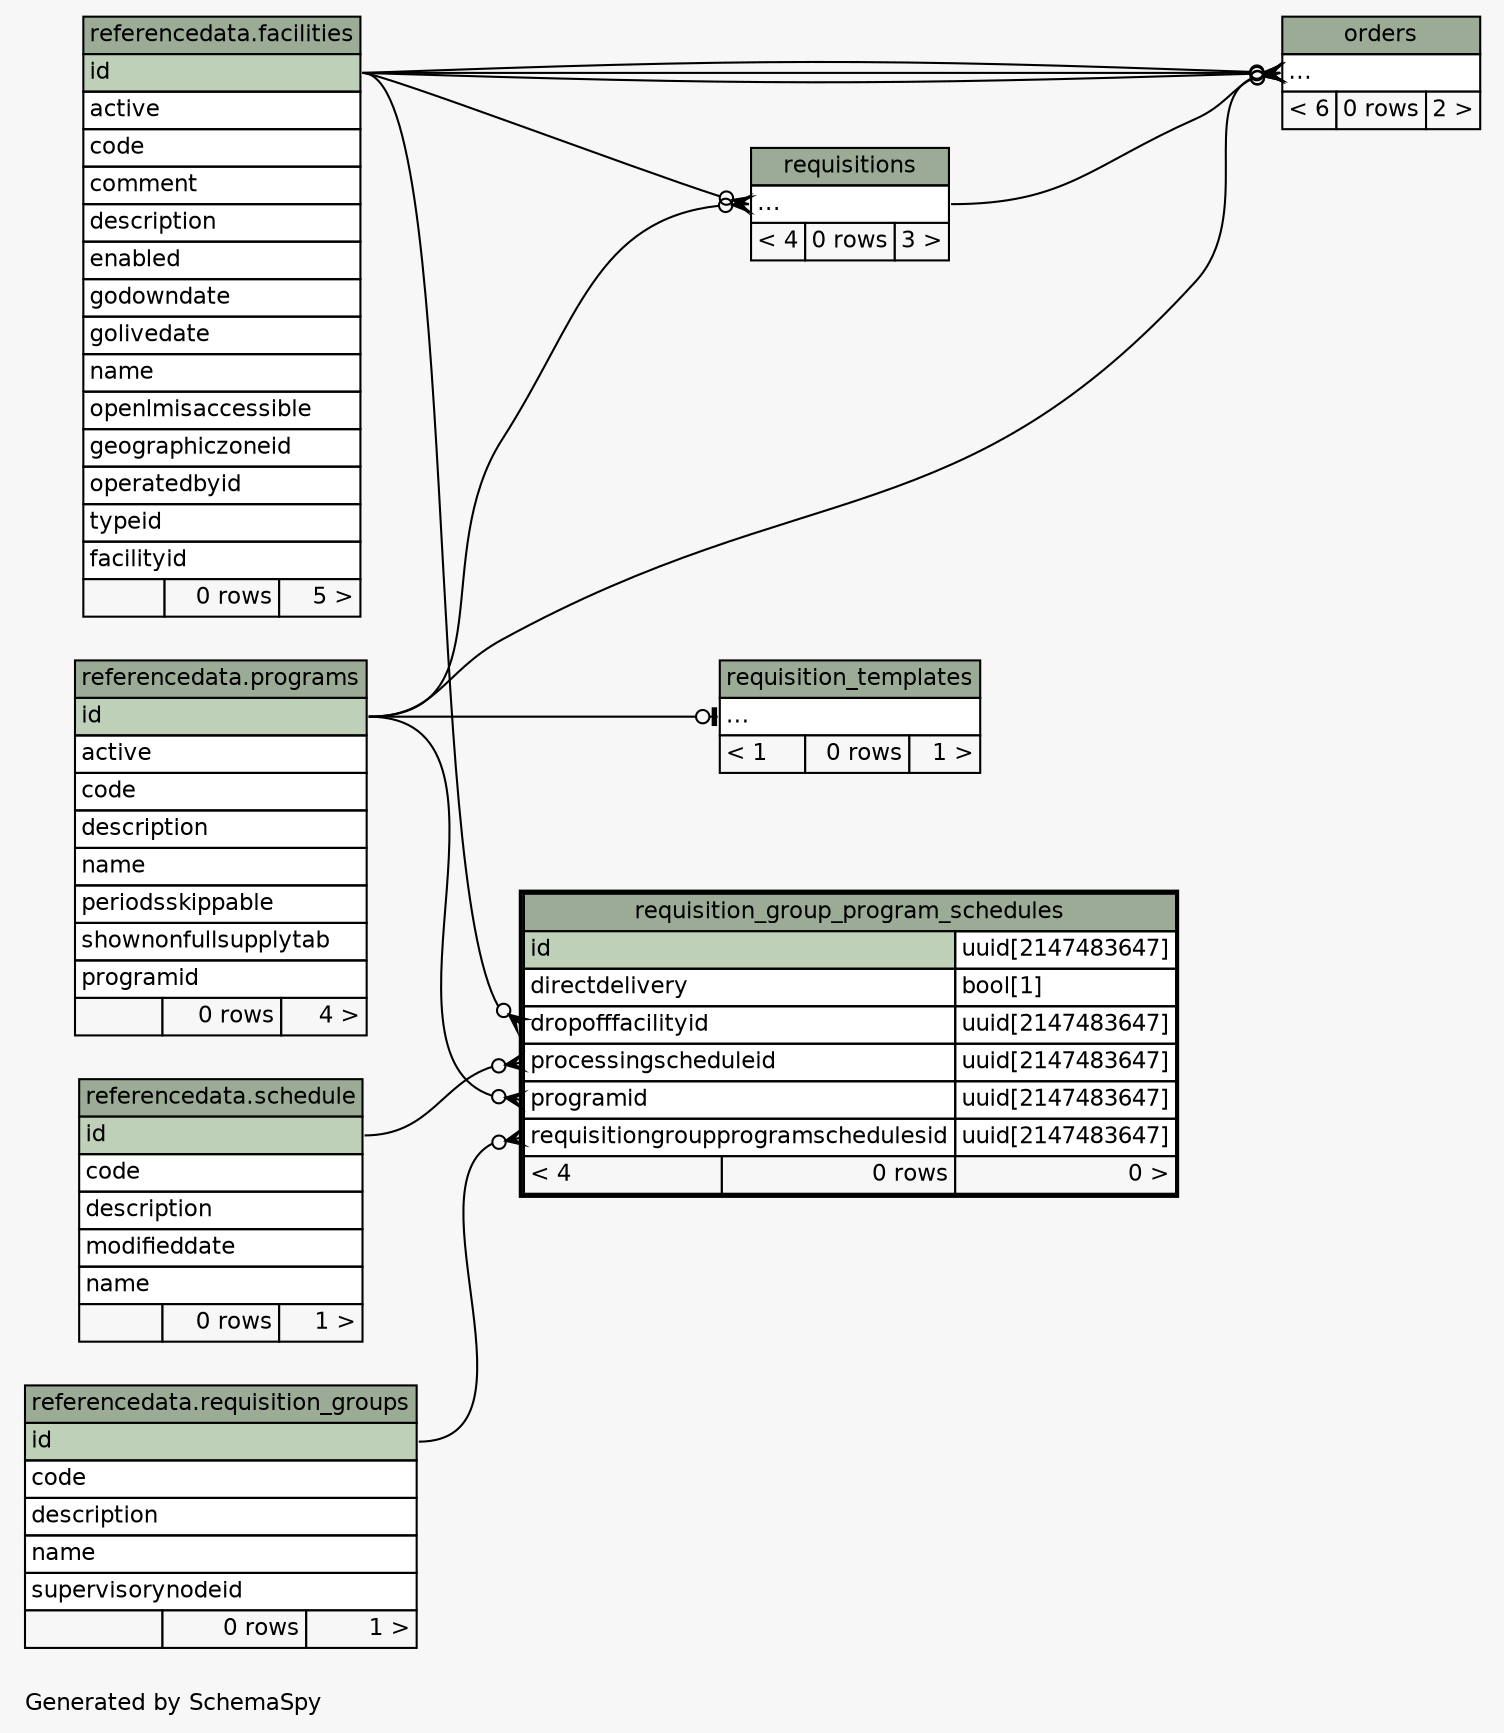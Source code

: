 // dot 2.38.0 on Linux 4.1.17-22.30.amzn1.x86_64
// SchemaSpy rev 590
digraph "twoDegreesRelationshipsDiagram" {
  graph [
    rankdir="RL"
    bgcolor="#f7f7f7"
    label="\nGenerated by SchemaSpy"
    labeljust="l"
    nodesep="0.18"
    ranksep="0.46"
    fontname="Helvetica"
    fontsize="11"
  ];
  node [
    fontname="Helvetica"
    fontsize="11"
    shape="plaintext"
  ];
  edge [
    arrowsize="0.8"
  ];
  "orders":"elipses":w -> "referencedata.programs":"id":e [arrowhead=none dir=back arrowtail=crowodot];
  "orders":"elipses":w -> "referencedata.facilities":"id":e [arrowhead=none dir=back arrowtail=crowodot];
  "orders":"elipses":w -> "referencedata.facilities":"id":e [arrowhead=none dir=back arrowtail=crowodot];
  "orders":"elipses":w -> "requisitions":"elipses":e [arrowhead=none dir=back arrowtail=crowodot];
  "orders":"elipses":w -> "referencedata.facilities":"id":e [arrowhead=none dir=back arrowtail=crowodot];
  "requisition_group_program_schedules":"dropofffacilityid":w -> "referencedata.facilities":"id":e [arrowhead=none dir=back arrowtail=crowodot];
  "requisition_group_program_schedules":"processingscheduleid":w -> "referencedata.schedule":"id":e [arrowhead=none dir=back arrowtail=crowodot];
  "requisition_group_program_schedules":"programid":w -> "referencedata.programs":"id":e [arrowhead=none dir=back arrowtail=crowodot];
  "requisition_group_program_schedules":"requisitiongroupprogramschedulesid":w -> "referencedata.requisition_groups":"id":e [arrowhead=none dir=back arrowtail=crowodot];
  "requisition_templates":"elipses":w -> "referencedata.programs":"id":e [arrowhead=none dir=back arrowtail=teeodot];
  "requisitions":"elipses":w -> "referencedata.facilities":"id":e [arrowhead=none dir=back arrowtail=crowodot];
  "requisitions":"elipses":w -> "referencedata.programs":"id":e [arrowhead=none dir=back arrowtail=crowodot];
  "referencedata.facilities" [
    label=<
    <TABLE BORDER="0" CELLBORDER="1" CELLSPACING="0" BGCOLOR="#ffffff">
      <TR><TD COLSPAN="3" BGCOLOR="#9bab96" ALIGN="CENTER">referencedata.facilities</TD></TR>
      <TR><TD PORT="id" COLSPAN="3" BGCOLOR="#bed1b8" ALIGN="LEFT">id</TD></TR>
      <TR><TD PORT="active" COLSPAN="3" ALIGN="LEFT">active</TD></TR>
      <TR><TD PORT="code" COLSPAN="3" ALIGN="LEFT">code</TD></TR>
      <TR><TD PORT="comment" COLSPAN="3" ALIGN="LEFT">comment</TD></TR>
      <TR><TD PORT="description" COLSPAN="3" ALIGN="LEFT">description</TD></TR>
      <TR><TD PORT="enabled" COLSPAN="3" ALIGN="LEFT">enabled</TD></TR>
      <TR><TD PORT="godowndate" COLSPAN="3" ALIGN="LEFT">godowndate</TD></TR>
      <TR><TD PORT="golivedate" COLSPAN="3" ALIGN="LEFT">golivedate</TD></TR>
      <TR><TD PORT="name" COLSPAN="3" ALIGN="LEFT">name</TD></TR>
      <TR><TD PORT="openlmisaccessible" COLSPAN="3" ALIGN="LEFT">openlmisaccessible</TD></TR>
      <TR><TD PORT="geographiczoneid" COLSPAN="3" ALIGN="LEFT">geographiczoneid</TD></TR>
      <TR><TD PORT="operatedbyid" COLSPAN="3" ALIGN="LEFT">operatedbyid</TD></TR>
      <TR><TD PORT="typeid" COLSPAN="3" ALIGN="LEFT">typeid</TD></TR>
      <TR><TD PORT="facilityid" COLSPAN="3" ALIGN="LEFT">facilityid</TD></TR>
      <TR><TD ALIGN="LEFT" BGCOLOR="#f7f7f7">  </TD><TD ALIGN="RIGHT" BGCOLOR="#f7f7f7">0 rows</TD><TD ALIGN="RIGHT" BGCOLOR="#f7f7f7">5 &gt;</TD></TR>
    </TABLE>>
    URL="../../referencedata/tables/facilities.html"
    tooltip="referencedata.facilities"
  ];
  "orders" [
    label=<
    <TABLE BORDER="0" CELLBORDER="1" CELLSPACING="0" BGCOLOR="#ffffff">
      <TR><TD COLSPAN="3" BGCOLOR="#9bab96" ALIGN="CENTER">orders</TD></TR>
      <TR><TD PORT="elipses" COLSPAN="3" ALIGN="LEFT">...</TD></TR>
      <TR><TD ALIGN="LEFT" BGCOLOR="#f7f7f7">&lt; 6</TD><TD ALIGN="RIGHT" BGCOLOR="#f7f7f7">0 rows</TD><TD ALIGN="RIGHT" BGCOLOR="#f7f7f7">2 &gt;</TD></TR>
    </TABLE>>
    URL="orders.html"
    tooltip="orders"
  ];
  "referencedata.programs" [
    label=<
    <TABLE BORDER="0" CELLBORDER="1" CELLSPACING="0" BGCOLOR="#ffffff">
      <TR><TD COLSPAN="3" BGCOLOR="#9bab96" ALIGN="CENTER">referencedata.programs</TD></TR>
      <TR><TD PORT="id" COLSPAN="3" BGCOLOR="#bed1b8" ALIGN="LEFT">id</TD></TR>
      <TR><TD PORT="active" COLSPAN="3" ALIGN="LEFT">active</TD></TR>
      <TR><TD PORT="code" COLSPAN="3" ALIGN="LEFT">code</TD></TR>
      <TR><TD PORT="description" COLSPAN="3" ALIGN="LEFT">description</TD></TR>
      <TR><TD PORT="name" COLSPAN="3" ALIGN="LEFT">name</TD></TR>
      <TR><TD PORT="periodsskippable" COLSPAN="3" ALIGN="LEFT">periodsskippable</TD></TR>
      <TR><TD PORT="shownonfullsupplytab" COLSPAN="3" ALIGN="LEFT">shownonfullsupplytab</TD></TR>
      <TR><TD PORT="programid" COLSPAN="3" ALIGN="LEFT">programid</TD></TR>
      <TR><TD ALIGN="LEFT" BGCOLOR="#f7f7f7">  </TD><TD ALIGN="RIGHT" BGCOLOR="#f7f7f7">0 rows</TD><TD ALIGN="RIGHT" BGCOLOR="#f7f7f7">4 &gt;</TD></TR>
    </TABLE>>
    URL="../../referencedata/tables/programs.html"
    tooltip="referencedata.programs"
  ];
  "requisition_group_program_schedules" [
    label=<
    <TABLE BORDER="2" CELLBORDER="1" CELLSPACING="0" BGCOLOR="#ffffff">
      <TR><TD COLSPAN="3" BGCOLOR="#9bab96" ALIGN="CENTER">requisition_group_program_schedules</TD></TR>
      <TR><TD PORT="id" COLSPAN="2" BGCOLOR="#bed1b8" ALIGN="LEFT">id</TD><TD PORT="id.type" ALIGN="LEFT">uuid[2147483647]</TD></TR>
      <TR><TD PORT="directdelivery" COLSPAN="2" ALIGN="LEFT">directdelivery</TD><TD PORT="directdelivery.type" ALIGN="LEFT">bool[1]</TD></TR>
      <TR><TD PORT="dropofffacilityid" COLSPAN="2" ALIGN="LEFT">dropofffacilityid</TD><TD PORT="dropofffacilityid.type" ALIGN="LEFT">uuid[2147483647]</TD></TR>
      <TR><TD PORT="processingscheduleid" COLSPAN="2" ALIGN="LEFT">processingscheduleid</TD><TD PORT="processingscheduleid.type" ALIGN="LEFT">uuid[2147483647]</TD></TR>
      <TR><TD PORT="programid" COLSPAN="2" ALIGN="LEFT">programid</TD><TD PORT="programid.type" ALIGN="LEFT">uuid[2147483647]</TD></TR>
      <TR><TD PORT="requisitiongroupprogramschedulesid" COLSPAN="2" ALIGN="LEFT">requisitiongroupprogramschedulesid</TD><TD PORT="requisitiongroupprogramschedulesid.type" ALIGN="LEFT">uuid[2147483647]</TD></TR>
      <TR><TD ALIGN="LEFT" BGCOLOR="#f7f7f7">&lt; 4</TD><TD ALIGN="RIGHT" BGCOLOR="#f7f7f7">0 rows</TD><TD ALIGN="RIGHT" BGCOLOR="#f7f7f7">0 &gt;</TD></TR>
    </TABLE>>
    URL="requisition_group_program_schedules.html"
    tooltip="requisition_group_program_schedules"
  ];
  "referencedata.requisition_groups" [
    label=<
    <TABLE BORDER="0" CELLBORDER="1" CELLSPACING="0" BGCOLOR="#ffffff">
      <TR><TD COLSPAN="3" BGCOLOR="#9bab96" ALIGN="CENTER">referencedata.requisition_groups</TD></TR>
      <TR><TD PORT="id" COLSPAN="3" BGCOLOR="#bed1b8" ALIGN="LEFT">id</TD></TR>
      <TR><TD PORT="code" COLSPAN="3" ALIGN="LEFT">code</TD></TR>
      <TR><TD PORT="description" COLSPAN="3" ALIGN="LEFT">description</TD></TR>
      <TR><TD PORT="name" COLSPAN="3" ALIGN="LEFT">name</TD></TR>
      <TR><TD PORT="supervisorynodeid" COLSPAN="3" ALIGN="LEFT">supervisorynodeid</TD></TR>
      <TR><TD ALIGN="LEFT" BGCOLOR="#f7f7f7">  </TD><TD ALIGN="RIGHT" BGCOLOR="#f7f7f7">0 rows</TD><TD ALIGN="RIGHT" BGCOLOR="#f7f7f7">1 &gt;</TD></TR>
    </TABLE>>
    URL="../../referencedata/tables/requisition_groups.html"
    tooltip="referencedata.requisition_groups"
  ];
  "requisition_templates" [
    label=<
    <TABLE BORDER="0" CELLBORDER="1" CELLSPACING="0" BGCOLOR="#ffffff">
      <TR><TD COLSPAN="3" BGCOLOR="#9bab96" ALIGN="CENTER">requisition_templates</TD></TR>
      <TR><TD PORT="elipses" COLSPAN="3" ALIGN="LEFT">...</TD></TR>
      <TR><TD ALIGN="LEFT" BGCOLOR="#f7f7f7">&lt; 1</TD><TD ALIGN="RIGHT" BGCOLOR="#f7f7f7">0 rows</TD><TD ALIGN="RIGHT" BGCOLOR="#f7f7f7">1 &gt;</TD></TR>
    </TABLE>>
    URL="requisition_templates.html"
    tooltip="requisition_templates"
  ];
  "requisitions" [
    label=<
    <TABLE BORDER="0" CELLBORDER="1" CELLSPACING="0" BGCOLOR="#ffffff">
      <TR><TD COLSPAN="3" BGCOLOR="#9bab96" ALIGN="CENTER">requisitions</TD></TR>
      <TR><TD PORT="elipses" COLSPAN="3" ALIGN="LEFT">...</TD></TR>
      <TR><TD ALIGN="LEFT" BGCOLOR="#f7f7f7">&lt; 4</TD><TD ALIGN="RIGHT" BGCOLOR="#f7f7f7">0 rows</TD><TD ALIGN="RIGHT" BGCOLOR="#f7f7f7">3 &gt;</TD></TR>
    </TABLE>>
    URL="requisitions.html"
    tooltip="requisitions"
  ];
  "referencedata.schedule" [
    label=<
    <TABLE BORDER="0" CELLBORDER="1" CELLSPACING="0" BGCOLOR="#ffffff">
      <TR><TD COLSPAN="3" BGCOLOR="#9bab96" ALIGN="CENTER">referencedata.schedule</TD></TR>
      <TR><TD PORT="id" COLSPAN="3" BGCOLOR="#bed1b8" ALIGN="LEFT">id</TD></TR>
      <TR><TD PORT="code" COLSPAN="3" ALIGN="LEFT">code</TD></TR>
      <TR><TD PORT="description" COLSPAN="3" ALIGN="LEFT">description</TD></TR>
      <TR><TD PORT="modifieddate" COLSPAN="3" ALIGN="LEFT">modifieddate</TD></TR>
      <TR><TD PORT="name" COLSPAN="3" ALIGN="LEFT">name</TD></TR>
      <TR><TD ALIGN="LEFT" BGCOLOR="#f7f7f7">  </TD><TD ALIGN="RIGHT" BGCOLOR="#f7f7f7">0 rows</TD><TD ALIGN="RIGHT" BGCOLOR="#f7f7f7">1 &gt;</TD></TR>
    </TABLE>>
    URL="../../referencedata/tables/schedule.html"
    tooltip="referencedata.schedule"
  ];
}
